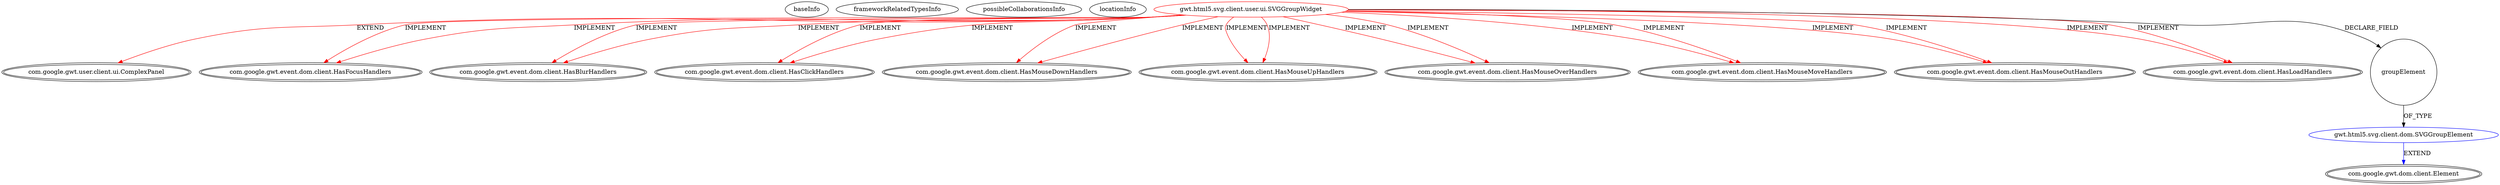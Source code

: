 digraph {
baseInfo[graphId=3977,category="extension_graph",isAnonymous=false,possibleRelation=true]
frameworkRelatedTypesInfo[0="com.google.gwt.user.client.ui.ComplexPanel",1="com.google.gwt.event.dom.client.HasFocusHandlers",2="com.google.gwt.event.dom.client.HasBlurHandlers",3="com.google.gwt.event.dom.client.HasClickHandlers",4="com.google.gwt.event.dom.client.HasMouseDownHandlers",5="com.google.gwt.event.dom.client.HasMouseUpHandlers",6="com.google.gwt.event.dom.client.HasMouseOverHandlers",7="com.google.gwt.event.dom.client.HasMouseMoveHandlers",8="com.google.gwt.event.dom.client.HasMouseOutHandlers",9="com.google.gwt.event.dom.client.HasLoadHandlers",10="com.google.gwt.event.dom.client.HasFocusHandlers",11="com.google.gwt.event.dom.client.HasBlurHandlers",12="com.google.gwt.event.dom.client.HasClickHandlers",13="com.google.gwt.event.dom.client.HasMouseDownHandlers",14="com.google.gwt.event.dom.client.HasMouseUpHandlers",15="com.google.gwt.event.dom.client.HasMouseOverHandlers",16="com.google.gwt.event.dom.client.HasMouseMoveHandlers",17="com.google.gwt.event.dom.client.HasMouseOutHandlers",18="com.google.gwt.event.dom.client.HasLoadHandlers"]
possibleCollaborationsInfo[0="3977~FIELD_DECLARATION-~com.google.gwt.user.client.ui.ComplexPanel com.google.gwt.event.dom.client.HasFocusHandlers com.google.gwt.event.dom.client.HasBlurHandlers com.google.gwt.event.dom.client.HasClickHandlers com.google.gwt.event.dom.client.HasMouseDownHandlers com.google.gwt.event.dom.client.HasMouseUpHandlers com.google.gwt.event.dom.client.HasMouseOverHandlers com.google.gwt.event.dom.client.HasMouseMoveHandlers com.google.gwt.event.dom.client.HasMouseOutHandlers com.google.gwt.event.dom.client.HasLoadHandlers com.google.gwt.event.dom.client.HasFocusHandlers com.google.gwt.event.dom.client.HasBlurHandlers com.google.gwt.event.dom.client.HasClickHandlers com.google.gwt.event.dom.client.HasMouseDownHandlers com.google.gwt.event.dom.client.HasMouseUpHandlers com.google.gwt.event.dom.client.HasMouseOverHandlers com.google.gwt.event.dom.client.HasMouseMoveHandlers com.google.gwt.event.dom.client.HasMouseOutHandlers com.google.gwt.event.dom.client.HasLoadHandlers ~com.google.gwt.dom.client.Element ~false~false"]
locationInfo[projectName="mguiral-GwtSvgLib",filePath="/mguiral-GwtSvgLib/GwtSvgLib-master/src/gwt/html5/svg/client/user/ui/SVGGroupWidget.java",contextSignature="SVGGroupWidget",graphId="3977"]
0[label="gwt.html5.svg.client.user.ui.SVGGroupWidget",vertexType="ROOT_CLIENT_CLASS_DECLARATION",isFrameworkType=false,color=red]
1[label="com.google.gwt.user.client.ui.ComplexPanel",vertexType="FRAMEWORK_CLASS_TYPE",isFrameworkType=true,peripheries=2]
2[label="com.google.gwt.event.dom.client.HasFocusHandlers",vertexType="FRAMEWORK_INTERFACE_TYPE",isFrameworkType=true,peripheries=2]
3[label="com.google.gwt.event.dom.client.HasBlurHandlers",vertexType="FRAMEWORK_INTERFACE_TYPE",isFrameworkType=true,peripheries=2]
4[label="com.google.gwt.event.dom.client.HasClickHandlers",vertexType="FRAMEWORK_INTERFACE_TYPE",isFrameworkType=true,peripheries=2]
5[label="com.google.gwt.event.dom.client.HasMouseDownHandlers",vertexType="FRAMEWORK_INTERFACE_TYPE",isFrameworkType=true,peripheries=2]
6[label="com.google.gwt.event.dom.client.HasMouseUpHandlers",vertexType="FRAMEWORK_INTERFACE_TYPE",isFrameworkType=true,peripheries=2]
7[label="com.google.gwt.event.dom.client.HasMouseOverHandlers",vertexType="FRAMEWORK_INTERFACE_TYPE",isFrameworkType=true,peripheries=2]
8[label="com.google.gwt.event.dom.client.HasMouseMoveHandlers",vertexType="FRAMEWORK_INTERFACE_TYPE",isFrameworkType=true,peripheries=2]
9[label="com.google.gwt.event.dom.client.HasMouseOutHandlers",vertexType="FRAMEWORK_INTERFACE_TYPE",isFrameworkType=true,peripheries=2]
10[label="com.google.gwt.event.dom.client.HasLoadHandlers",vertexType="FRAMEWORK_INTERFACE_TYPE",isFrameworkType=true,peripheries=2]
20[label="groupElement",vertexType="FIELD_DECLARATION",isFrameworkType=false,shape=circle]
21[label="gwt.html5.svg.client.dom.SVGGroupElement",vertexType="REFERENCE_CLIENT_CLASS_DECLARATION",isFrameworkType=false,color=blue]
22[label="com.google.gwt.dom.client.Element",vertexType="FRAMEWORK_CLASS_TYPE",isFrameworkType=true,peripheries=2]
0->1[label="EXTEND",color=red]
0->2[label="IMPLEMENT",color=red]
0->3[label="IMPLEMENT",color=red]
0->4[label="IMPLEMENT",color=red]
0->5[label="IMPLEMENT",color=red]
0->6[label="IMPLEMENT",color=red]
0->7[label="IMPLEMENT",color=red]
0->8[label="IMPLEMENT",color=red]
0->9[label="IMPLEMENT",color=red]
0->10[label="IMPLEMENT",color=red]
0->2[label="IMPLEMENT",color=red]
0->3[label="IMPLEMENT",color=red]
0->4[label="IMPLEMENT",color=red]
0->5[label="IMPLEMENT",color=red]
0->6[label="IMPLEMENT",color=red]
0->7[label="IMPLEMENT",color=red]
0->8[label="IMPLEMENT",color=red]
0->9[label="IMPLEMENT",color=red]
0->10[label="IMPLEMENT",color=red]
0->20[label="DECLARE_FIELD"]
21->22[label="EXTEND",color=blue]
20->21[label="OF_TYPE"]
}
